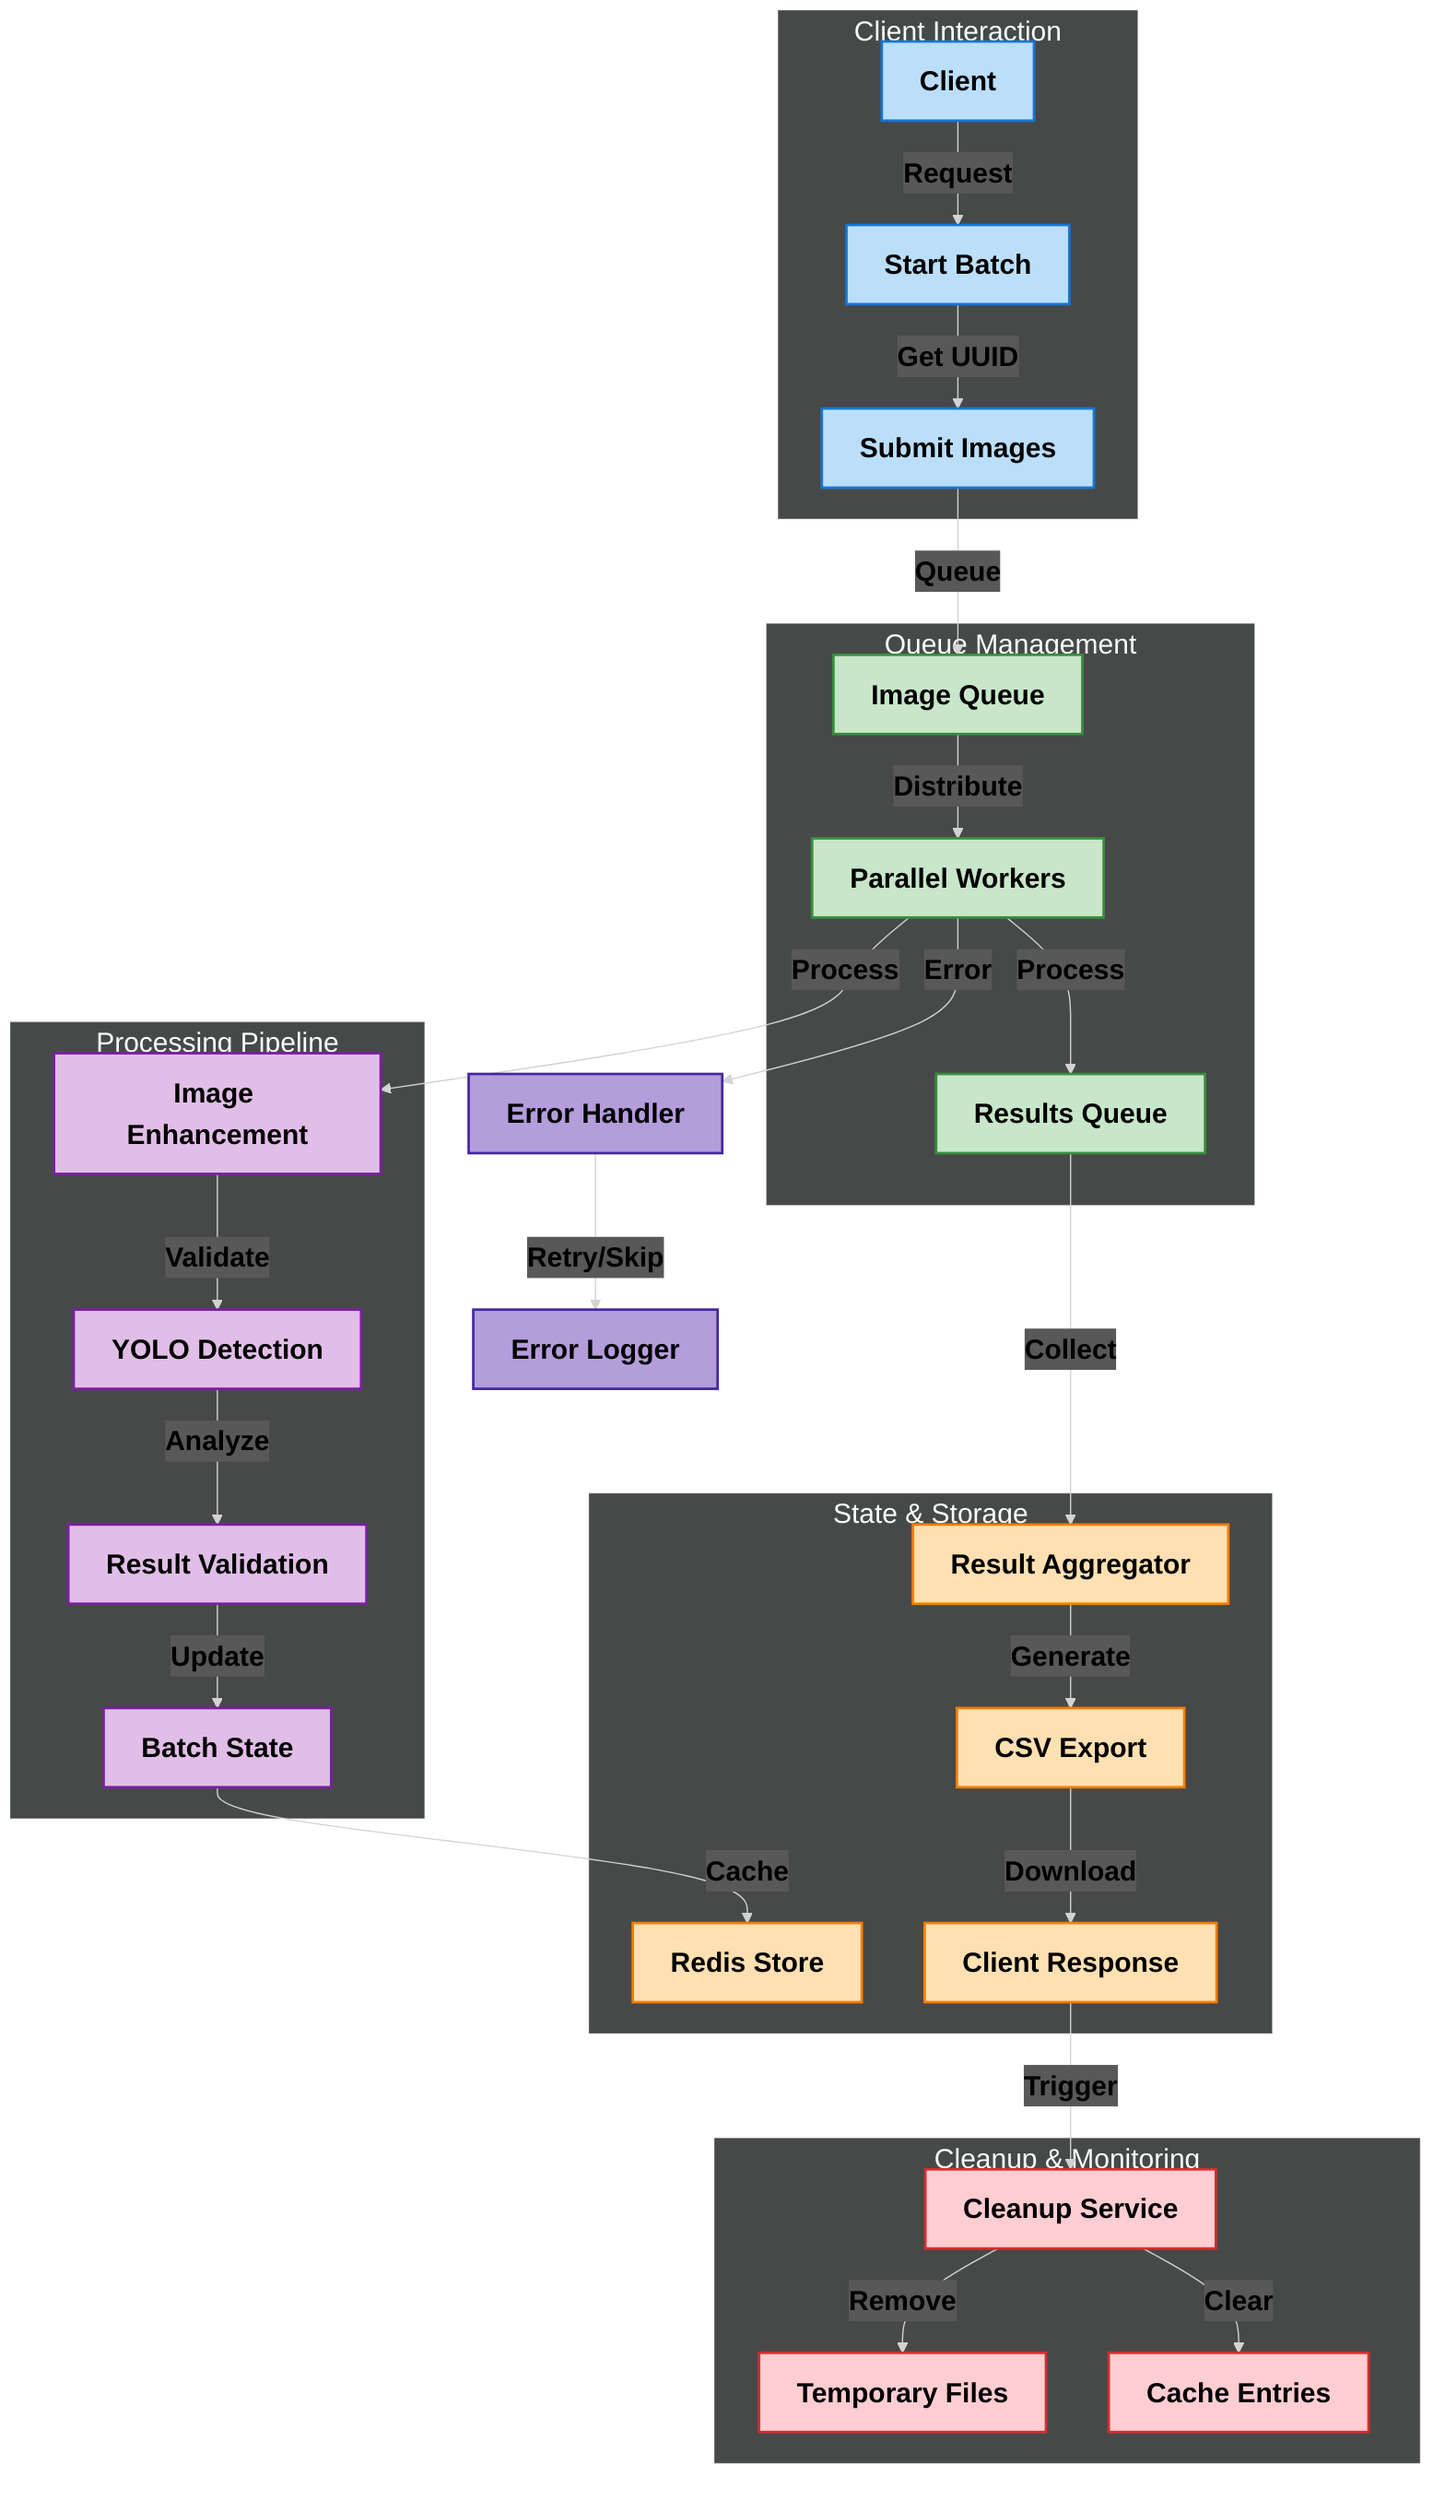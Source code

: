 %%{init: {'theme': 'dark', 'themeVariables': { 'fontFamily': 'arial', 'fontSize': '22px', 'fontWeight': 'bold'}}}%%
graph TD
    subgraph "Client Interaction"
        style A fill:#bbdefb,stroke:#1976d2,stroke-width:2px,color:#000000,font-weight:bold
        style B fill:#bbdefb,stroke:#1976d2,stroke-width:2px,color:#000000,font-weight:bold
        style C fill:#bbdefb,stroke:#1976d2,stroke-width:2px,color:#000000,font-weight:bold
        A["Client"] -->|"Request"| B["Start Batch"]
        B -->|"Get UUID"| C["Submit Images"]
    end

    subgraph "Queue Management"
        style D fill:#c8e6c9,stroke:#388e3c,stroke-width:2px,color:#000000,font-weight:bold
        style E fill:#c8e6c9,stroke:#388e3c,stroke-width:2px,color:#000000,font-weight:bold
        style F fill:#c8e6c9,stroke:#388e3c,stroke-width:2px,color:#000000,font-weight:bold
        C -->|"Queue"| D["Image Queue"]
        D -->|"Distribute"| E["Parallel Workers"]
        E -->|"Process"| F["Results Queue"]
    end

    subgraph "Processing Pipeline"
        style G fill:#e1bee7,stroke:#7b1fa2,stroke-width:2px,color:#000000,font-weight:bold
        style H fill:#e1bee7,stroke:#7b1fa2,stroke-width:2px,color:#000000,font-weight:bold
        style I fill:#e1bee7,stroke:#7b1fa2,stroke-width:2px,color:#000000,font-weight:bold
        style J fill:#e1bee7,stroke:#7b1fa2,stroke-width:2px,color:#000000,font-weight:bold
        E -->|"Process"| G["Image Enhancement"]
        G -->|"Validate"| H["YOLO Detection"]
        H -->|"Analyze"| I["Result Validation"]
        I -->|"Update"| J["Batch State"]
    end

    subgraph "State & Storage"
        style K fill:#ffe0b2,stroke:#f57c00,stroke-width:2px,color:#000000,font-weight:bold
        style L fill:#ffe0b2,stroke:#f57c00,stroke-width:2px,color:#000000,font-weight:bold
        style M fill:#ffe0b2,stroke:#f57c00,stroke-width:2px,color:#000000,font-weight:bold
        style N fill:#ffe0b2,stroke:#f57c00,stroke-width:2px,color:#000000,font-weight:bold
        J -->|"Cache"| K["Redis Store"]
        F -->|"Collect"| L["Result Aggregator"]
        L -->|"Generate"| M["CSV Export"]
        M -->|"Download"| N["Client Response"]
    end

    subgraph "Cleanup & Monitoring"
        style O fill:#ffcdd2,stroke:#d32f2f,stroke-width:2px,color:#000000,font-weight:bold
        style P fill:#ffcdd2,stroke:#d32f2f,stroke-width:2px,color:#000000,font-weight:bold
        style Q fill:#ffcdd2,stroke:#d32f2f,stroke-width:2px,color:#000000,font-weight:bold
        N -->|"Trigger"| O["Cleanup Service"]
        O -->|"Remove"| P["Temporary Files"]
        O -->|"Clear"| Q["Cache Entries"]
    end

    %% Add error handling paths
    style R fill:#b39ddb,stroke:#4527a0,stroke-width:2px,color:#000000,font-weight:bold
    style S fill:#b39ddb,stroke:#4527a0,stroke-width:2px,color:#000000,font-weight:bold
    E -->|"Error"| R["Error Handler"]
    R -->|"Retry/Skip"| S["Error Logger"]

    %% Style all edge labels
    linkStyle default color:#000000,font-weight:bold